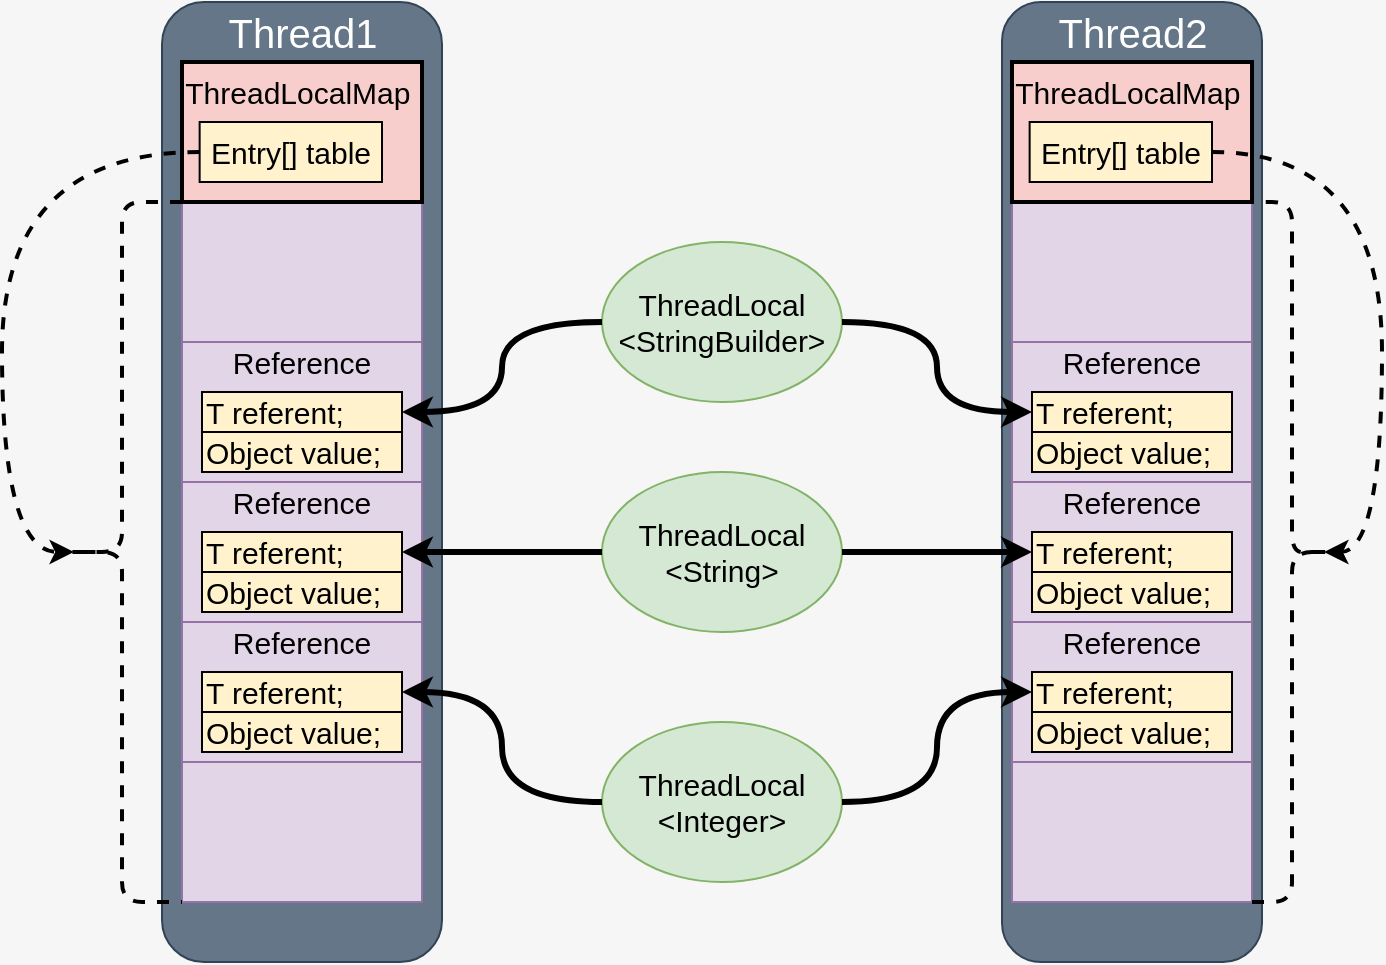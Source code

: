 <mxfile version="13.6.2" type="device"><diagram id="R9uPZJhgR8mkAJrqPGcx" name="第 1 页"><mxGraphModel dx="853" dy="493" grid="1" gridSize="10" guides="1" tooltips="1" connect="1" arrows="1" fold="1" page="1" pageScale="1" pageWidth="827" pageHeight="1169" background="#F6F6F6" math="0" shadow="0"><root><mxCell id="0"/><mxCell id="1" parent="0"/><mxCell id="V6ldyHe6sbjk9j_nBEGd-13" value="" style="rounded=1;whiteSpace=wrap;html=1;fillColor=#647687;strokeColor=#314354;fontColor=#ffffff;" parent="1" vertex="1"><mxGeometry x="120" y="120" width="140" height="480" as="geometry"/></mxCell><mxCell id="V6ldyHe6sbjk9j_nBEGd-3" value="" style="rounded=1;whiteSpace=wrap;html=1;fillColor=#647687;strokeColor=#314354;fontColor=#ffffff;" parent="1" vertex="1"><mxGeometry x="540" y="120" width="130" height="480" as="geometry"/></mxCell><mxCell id="V6ldyHe6sbjk9j_nBEGd-2" value="Thread2" style="text;html=1;strokeColor=none;fillColor=none;align=center;verticalAlign=middle;whiteSpace=wrap;rounded=0;fontSize=20;fontColor=#FFFFFF;" parent="1" vertex="1"><mxGeometry x="562.5" y="120" width="85" height="30" as="geometry"/></mxCell><mxCell id="V6ldyHe6sbjk9j_nBEGd-7" value="ThreadLocal&lt;br style=&quot;font-size: 15px;&quot;&gt;&amp;lt;StringBuilder&amp;gt;" style="ellipse;whiteSpace=wrap;html=1;fontSize=15;fillColor=#d5e8d4;strokeColor=#82b366;" parent="1" vertex="1"><mxGeometry x="340" y="240" width="120" height="80" as="geometry"/></mxCell><mxCell id="V6ldyHe6sbjk9j_nBEGd-8" value="ThreadLocal&lt;br style=&quot;font-size: 15px;&quot;&gt;&amp;lt;String&amp;gt;" style="ellipse;whiteSpace=wrap;html=1;fontSize=15;fillColor=#d5e8d4;strokeColor=#82b366;" parent="1" vertex="1"><mxGeometry x="340" y="355" width="120" height="80" as="geometry"/></mxCell><mxCell id="V6ldyHe6sbjk9j_nBEGd-9" value="ThreadLocal&lt;br style=&quot;font-size: 15px;&quot;&gt;&amp;lt;Integer&amp;gt;" style="ellipse;whiteSpace=wrap;html=1;fontSize=15;fillColor=#d5e8d4;strokeColor=#82b366;" parent="1" vertex="1"><mxGeometry x="340" y="480" width="120" height="80" as="geometry"/></mxCell><mxCell id="V6ldyHe6sbjk9j_nBEGd-14" value="Thread1" style="text;html=1;strokeColor=none;fillColor=none;align=center;verticalAlign=middle;whiteSpace=wrap;rounded=0;fontSize=20;fontColor=#FFFFFF;" parent="1" vertex="1"><mxGeometry x="147.5" y="120" width="85" height="30" as="geometry"/></mxCell><mxCell id="_PXVZKfp-So3dgWF3l0y-20" value="" style="group" vertex="1" connectable="0" parent="1"><mxGeometry x="130" y="220" width="120" height="350" as="geometry"/></mxCell><mxCell id="_PXVZKfp-So3dgWF3l0y-4" value="" style="rounded=0;whiteSpace=wrap;html=1;fillColor=#e1d5e7;strokeColor=#9673a6;" vertex="1" parent="_PXVZKfp-So3dgWF3l0y-20"><mxGeometry y="70" width="120" height="70" as="geometry"/></mxCell><mxCell id="_PXVZKfp-So3dgWF3l0y-5" value="Reference" style="text;html=1;strokeColor=none;fillColor=none;align=center;verticalAlign=middle;whiteSpace=wrap;rounded=0;fontSize=15;" vertex="1" parent="_PXVZKfp-So3dgWF3l0y-20"><mxGeometry x="20" y="70" width="80" height="20" as="geometry"/></mxCell><mxCell id="_PXVZKfp-So3dgWF3l0y-6" value="Object value;" style="text;html=1;align=left;verticalAlign=middle;whiteSpace=wrap;rounded=0;fontSize=15;fillColor=#FFF2CC;strokeColor=#000000;" vertex="1" parent="_PXVZKfp-So3dgWF3l0y-20"><mxGeometry x="10" y="115" width="100" height="20" as="geometry"/></mxCell><mxCell id="_PXVZKfp-So3dgWF3l0y-7" value="T referent;" style="text;html=1;align=left;verticalAlign=middle;whiteSpace=wrap;rounded=0;fontSize=15;fillColor=#FFF2CC;glass=0;strokeColor=#000000;" vertex="1" parent="_PXVZKfp-So3dgWF3l0y-20"><mxGeometry x="10" y="95" width="100" height="20" as="geometry"/></mxCell><mxCell id="_PXVZKfp-So3dgWF3l0y-10" value="" style="rounded=0;whiteSpace=wrap;html=1;fillColor=#e1d5e7;strokeColor=#9673a6;" vertex="1" parent="_PXVZKfp-So3dgWF3l0y-20"><mxGeometry width="120" height="70" as="geometry"/></mxCell><mxCell id="_PXVZKfp-So3dgWF3l0y-11" value="" style="rounded=0;whiteSpace=wrap;html=1;fillColor=#e1d5e7;strokeColor=#9673a6;" vertex="1" parent="_PXVZKfp-So3dgWF3l0y-20"><mxGeometry y="140" width="120" height="70" as="geometry"/></mxCell><mxCell id="_PXVZKfp-So3dgWF3l0y-12" value="" style="rounded=0;whiteSpace=wrap;html=1;fillColor=#e1d5e7;strokeColor=#9673a6;" vertex="1" parent="_PXVZKfp-So3dgWF3l0y-20"><mxGeometry y="210" width="120" height="70" as="geometry"/></mxCell><mxCell id="_PXVZKfp-So3dgWF3l0y-13" value="Reference" style="text;html=1;strokeColor=none;fillColor=none;align=center;verticalAlign=middle;whiteSpace=wrap;rounded=0;fontSize=15;" vertex="1" parent="_PXVZKfp-So3dgWF3l0y-20"><mxGeometry x="20" y="140" width="80" height="20" as="geometry"/></mxCell><mxCell id="_PXVZKfp-So3dgWF3l0y-14" value="Object value;" style="text;html=1;align=left;verticalAlign=middle;whiteSpace=wrap;rounded=0;fontSize=15;fillColor=#FFF2CC;strokeColor=#000000;" vertex="1" parent="_PXVZKfp-So3dgWF3l0y-20"><mxGeometry x="10" y="185" width="100" height="20" as="geometry"/></mxCell><mxCell id="_PXVZKfp-So3dgWF3l0y-15" value="T referent;" style="text;html=1;align=left;verticalAlign=middle;whiteSpace=wrap;rounded=0;fontSize=15;fillColor=#FFF2CC;glass=0;strokeColor=#000000;" vertex="1" parent="_PXVZKfp-So3dgWF3l0y-20"><mxGeometry x="10" y="165" width="100" height="20" as="geometry"/></mxCell><mxCell id="_PXVZKfp-So3dgWF3l0y-16" value="Reference" style="text;html=1;strokeColor=none;fillColor=none;align=center;verticalAlign=middle;whiteSpace=wrap;rounded=0;fontSize=15;" vertex="1" parent="_PXVZKfp-So3dgWF3l0y-20"><mxGeometry x="20" y="210" width="80" height="20" as="geometry"/></mxCell><mxCell id="_PXVZKfp-So3dgWF3l0y-17" value="Object value;" style="text;html=1;align=left;verticalAlign=middle;whiteSpace=wrap;rounded=0;fontSize=15;fillColor=#FFF2CC;strokeColor=#000000;" vertex="1" parent="_PXVZKfp-So3dgWF3l0y-20"><mxGeometry x="10" y="255" width="100" height="20" as="geometry"/></mxCell><mxCell id="_PXVZKfp-So3dgWF3l0y-18" value="T referent;" style="text;html=1;align=left;verticalAlign=middle;whiteSpace=wrap;rounded=0;fontSize=15;fillColor=#FFF2CC;glass=0;strokeColor=#000000;" vertex="1" parent="_PXVZKfp-So3dgWF3l0y-20"><mxGeometry x="10" y="235" width="100" height="20" as="geometry"/></mxCell><mxCell id="_PXVZKfp-So3dgWF3l0y-19" value="" style="rounded=0;whiteSpace=wrap;html=1;fillColor=#e1d5e7;strokeColor=#9673a6;" vertex="1" parent="_PXVZKfp-So3dgWF3l0y-20"><mxGeometry y="280" width="120" height="70" as="geometry"/></mxCell><mxCell id="V6ldyHe6sbjk9j_nBEGd-19" style="edgeStyle=orthogonalEdgeStyle;curved=1;rounded=0;orthogonalLoop=1;jettySize=auto;html=1;exitX=0;exitY=0.5;exitDx=0;exitDy=0;entryX=1;entryY=0.5;entryDx=0;entryDy=0;endArrow=classic;endFill=1;strokeWidth=3;fontSize=15;fontColor=#000000;" parent="1" source="V6ldyHe6sbjk9j_nBEGd-7" target="_PXVZKfp-So3dgWF3l0y-7" edge="1"><mxGeometry relative="1" as="geometry"><mxPoint x="242.5" y="280" as="targetPoint"/></mxGeometry></mxCell><mxCell id="V6ldyHe6sbjk9j_nBEGd-20" style="edgeStyle=orthogonalEdgeStyle;curved=1;rounded=0;orthogonalLoop=1;jettySize=auto;html=1;exitX=0;exitY=0.5;exitDx=0;exitDy=0;entryX=1;entryY=0.5;entryDx=0;entryDy=0;endArrow=classic;endFill=1;strokeWidth=3;fontSize=15;fontColor=#000000;" parent="1" source="V6ldyHe6sbjk9j_nBEGd-8" target="_PXVZKfp-So3dgWF3l0y-15" edge="1"><mxGeometry relative="1" as="geometry"><mxPoint x="242.5" y="400" as="targetPoint"/></mxGeometry></mxCell><mxCell id="V6ldyHe6sbjk9j_nBEGd-23" style="edgeStyle=orthogonalEdgeStyle;curved=1;rounded=0;orthogonalLoop=1;jettySize=auto;html=1;exitX=0;exitY=0.5;exitDx=0;exitDy=0;entryX=1;entryY=0.5;entryDx=0;entryDy=0;endArrow=classic;endFill=1;strokeWidth=3;fontSize=15;fontColor=#000000;" parent="1" source="V6ldyHe6sbjk9j_nBEGd-9" target="_PXVZKfp-So3dgWF3l0y-18" edge="1"><mxGeometry relative="1" as="geometry"><mxPoint x="242.5" y="520" as="targetPoint"/></mxGeometry></mxCell><mxCell id="_PXVZKfp-So3dgWF3l0y-21" value="" style="group" vertex="1" connectable="0" parent="1"><mxGeometry x="545" y="220" width="120" height="350" as="geometry"/></mxCell><mxCell id="_PXVZKfp-So3dgWF3l0y-22" value="" style="rounded=0;whiteSpace=wrap;html=1;fillColor=#e1d5e7;strokeColor=#9673a6;" vertex="1" parent="_PXVZKfp-So3dgWF3l0y-21"><mxGeometry y="70" width="120" height="70" as="geometry"/></mxCell><mxCell id="_PXVZKfp-So3dgWF3l0y-23" value="Reference" style="text;html=1;strokeColor=none;fillColor=none;align=center;verticalAlign=middle;whiteSpace=wrap;rounded=0;fontSize=15;" vertex="1" parent="_PXVZKfp-So3dgWF3l0y-21"><mxGeometry x="20" y="70" width="80" height="20" as="geometry"/></mxCell><mxCell id="_PXVZKfp-So3dgWF3l0y-24" value="Object value;" style="text;html=1;align=left;verticalAlign=middle;whiteSpace=wrap;rounded=0;fontSize=15;fillColor=#FFF2CC;strokeColor=#000000;" vertex="1" parent="_PXVZKfp-So3dgWF3l0y-21"><mxGeometry x="10" y="115" width="100" height="20" as="geometry"/></mxCell><mxCell id="_PXVZKfp-So3dgWF3l0y-25" value="T referent;" style="text;html=1;align=left;verticalAlign=middle;whiteSpace=wrap;rounded=0;fontSize=15;fillColor=#FFF2CC;glass=0;strokeColor=#000000;" vertex="1" parent="_PXVZKfp-So3dgWF3l0y-21"><mxGeometry x="10" y="95" width="100" height="20" as="geometry"/></mxCell><mxCell id="_PXVZKfp-So3dgWF3l0y-26" value="" style="rounded=0;whiteSpace=wrap;html=1;fillColor=#e1d5e7;strokeColor=#9673a6;" vertex="1" parent="_PXVZKfp-So3dgWF3l0y-21"><mxGeometry width="120" height="70" as="geometry"/></mxCell><mxCell id="_PXVZKfp-So3dgWF3l0y-27" value="" style="rounded=0;whiteSpace=wrap;html=1;fillColor=#e1d5e7;strokeColor=#9673a6;" vertex="1" parent="_PXVZKfp-So3dgWF3l0y-21"><mxGeometry y="140" width="120" height="70" as="geometry"/></mxCell><mxCell id="_PXVZKfp-So3dgWF3l0y-28" value="" style="rounded=0;whiteSpace=wrap;html=1;fillColor=#e1d5e7;strokeColor=#9673a6;" vertex="1" parent="_PXVZKfp-So3dgWF3l0y-21"><mxGeometry y="210" width="120" height="70" as="geometry"/></mxCell><mxCell id="_PXVZKfp-So3dgWF3l0y-29" value="Reference" style="text;html=1;strokeColor=none;fillColor=none;align=center;verticalAlign=middle;whiteSpace=wrap;rounded=0;fontSize=15;" vertex="1" parent="_PXVZKfp-So3dgWF3l0y-21"><mxGeometry x="20" y="140" width="80" height="20" as="geometry"/></mxCell><mxCell id="_PXVZKfp-So3dgWF3l0y-30" value="Object value;" style="text;html=1;align=left;verticalAlign=middle;whiteSpace=wrap;rounded=0;fontSize=15;fillColor=#FFF2CC;strokeColor=#000000;" vertex="1" parent="_PXVZKfp-So3dgWF3l0y-21"><mxGeometry x="10" y="185" width="100" height="20" as="geometry"/></mxCell><mxCell id="_PXVZKfp-So3dgWF3l0y-31" value="T referent;" style="text;html=1;align=left;verticalAlign=middle;whiteSpace=wrap;rounded=0;fontSize=15;fillColor=#FFF2CC;glass=0;strokeColor=#000000;" vertex="1" parent="_PXVZKfp-So3dgWF3l0y-21"><mxGeometry x="10" y="165" width="100" height="20" as="geometry"/></mxCell><mxCell id="_PXVZKfp-So3dgWF3l0y-32" value="Reference" style="text;html=1;strokeColor=none;fillColor=none;align=center;verticalAlign=middle;whiteSpace=wrap;rounded=0;fontSize=15;" vertex="1" parent="_PXVZKfp-So3dgWF3l0y-21"><mxGeometry x="20" y="210" width="80" height="20" as="geometry"/></mxCell><mxCell id="_PXVZKfp-So3dgWF3l0y-33" value="Object value;" style="text;html=1;align=left;verticalAlign=middle;whiteSpace=wrap;rounded=0;fontSize=15;fillColor=#FFF2CC;strokeColor=#000000;" vertex="1" parent="_PXVZKfp-So3dgWF3l0y-21"><mxGeometry x="10" y="255" width="100" height="20" as="geometry"/></mxCell><mxCell id="_PXVZKfp-So3dgWF3l0y-34" value="T referent;" style="text;html=1;align=left;verticalAlign=middle;whiteSpace=wrap;rounded=0;fontSize=15;fillColor=#FFF2CC;glass=0;strokeColor=#000000;" vertex="1" parent="_PXVZKfp-So3dgWF3l0y-21"><mxGeometry x="10" y="235" width="100" height="20" as="geometry"/></mxCell><mxCell id="_PXVZKfp-So3dgWF3l0y-35" value="" style="rounded=0;whiteSpace=wrap;html=1;fillColor=#e1d5e7;strokeColor=#9673a6;" vertex="1" parent="_PXVZKfp-So3dgWF3l0y-21"><mxGeometry y="280" width="120" height="70" as="geometry"/></mxCell><mxCell id="V6ldyHe6sbjk9j_nBEGd-22" style="edgeStyle=orthogonalEdgeStyle;curved=1;rounded=0;orthogonalLoop=1;jettySize=auto;html=1;exitX=1;exitY=0.5;exitDx=0;exitDy=0;entryX=0;entryY=0.5;entryDx=0;entryDy=0;endArrow=classic;endFill=1;strokeWidth=3;fontSize=15;fontColor=#000000;" parent="1" source="V6ldyHe6sbjk9j_nBEGd-9" target="_PXVZKfp-So3dgWF3l0y-34" edge="1"><mxGeometry relative="1" as="geometry"><mxPoint x="557.5" y="520" as="targetPoint"/></mxGeometry></mxCell><mxCell id="V6ldyHe6sbjk9j_nBEGd-21" style="edgeStyle=orthogonalEdgeStyle;curved=1;rounded=0;orthogonalLoop=1;jettySize=auto;html=1;exitX=1;exitY=0.5;exitDx=0;exitDy=0;entryX=0;entryY=0.5;entryDx=0;entryDy=0;endArrow=classic;endFill=1;strokeWidth=3;fontSize=15;fontColor=#000000;" parent="1" source="V6ldyHe6sbjk9j_nBEGd-8" target="_PXVZKfp-So3dgWF3l0y-31" edge="1"><mxGeometry relative="1" as="geometry"><mxPoint x="557.5" y="400" as="targetPoint"/></mxGeometry></mxCell><mxCell id="V6ldyHe6sbjk9j_nBEGd-18" style="edgeStyle=orthogonalEdgeStyle;curved=1;rounded=0;orthogonalLoop=1;jettySize=auto;html=1;exitX=1;exitY=0.5;exitDx=0;exitDy=0;endArrow=classic;endFill=1;strokeWidth=3;fontSize=15;fontColor=#000000;entryX=0;entryY=0.5;entryDx=0;entryDy=0;" parent="1" source="V6ldyHe6sbjk9j_nBEGd-7" target="_PXVZKfp-So3dgWF3l0y-25" edge="1"><mxGeometry relative="1" as="geometry"><mxPoint x="557.5" y="280" as="targetPoint"/></mxGeometry></mxCell><mxCell id="_PXVZKfp-So3dgWF3l0y-36" value="" style="shape=curlyBracket;whiteSpace=wrap;html=1;rounded=1;glass=0;strokeColor=#000000;fillColor=#FFF2CC;fontSize=15;align=left;strokeWidth=2;dashed=1;rotation=-180;" vertex="1" parent="1"><mxGeometry x="665" y="220" width="40" height="350" as="geometry"/></mxCell><mxCell id="_PXVZKfp-So3dgWF3l0y-40" value="" style="shape=curlyBracket;whiteSpace=wrap;html=1;rounded=1;glass=0;strokeColor=#000000;fillColor=#FFF2CC;fontSize=15;align=left;strokeWidth=2;dashed=1;" vertex="1" parent="1"><mxGeometry x="70" y="220" width="60" height="350" as="geometry"/></mxCell><mxCell id="_PXVZKfp-So3dgWF3l0y-44" value="" style="group" vertex="1" connectable="0" parent="1"><mxGeometry x="130" y="150" width="120" height="70" as="geometry"/></mxCell><mxCell id="_PXVZKfp-So3dgWF3l0y-42" value="" style="rounded=0;whiteSpace=wrap;html=1;glass=0;strokeWidth=2;fillColor=#f8cecc;fontSize=15;align=left;" vertex="1" parent="_PXVZKfp-So3dgWF3l0y-44"><mxGeometry width="120" height="70" as="geometry"/></mxCell><mxCell id="_PXVZKfp-So3dgWF3l0y-37" value="Entry[] table" style="text;html=1;fillColor=#fff2cc;align=center;verticalAlign=middle;whiteSpace=wrap;rounded=0;glass=0;fontSize=15;strokeColor=#000000;" vertex="1" parent="_PXVZKfp-So3dgWF3l0y-44"><mxGeometry x="8.82" y="30" width="91.18" height="30" as="geometry"/></mxCell><mxCell id="_PXVZKfp-So3dgWF3l0y-43" value="ThreadLocalMap&amp;nbsp;" style="text;html=1;strokeColor=none;fillColor=none;align=center;verticalAlign=middle;whiteSpace=wrap;rounded=0;glass=0;dashed=1;fontSize=15;" vertex="1" parent="_PXVZKfp-So3dgWF3l0y-44"><mxGeometry x="8.824" y="5" width="102.353" height="20" as="geometry"/></mxCell><mxCell id="_PXVZKfp-So3dgWF3l0y-51" value="" style="group" vertex="1" connectable="0" parent="1"><mxGeometry x="545" y="150" width="120" height="70" as="geometry"/></mxCell><mxCell id="_PXVZKfp-So3dgWF3l0y-52" value="" style="rounded=0;whiteSpace=wrap;html=1;glass=0;strokeWidth=2;fillColor=#f8cecc;fontSize=15;align=left;" vertex="1" parent="_PXVZKfp-So3dgWF3l0y-51"><mxGeometry width="120" height="70" as="geometry"/></mxCell><mxCell id="_PXVZKfp-So3dgWF3l0y-53" value="Entry[] table" style="text;html=1;fillColor=#fff2cc;align=center;verticalAlign=middle;whiteSpace=wrap;rounded=0;glass=0;fontSize=15;strokeColor=#000000;" vertex="1" parent="_PXVZKfp-So3dgWF3l0y-51"><mxGeometry x="8.82" y="30" width="91.18" height="30" as="geometry"/></mxCell><mxCell id="_PXVZKfp-So3dgWF3l0y-54" value="ThreadLocalMap&amp;nbsp;" style="text;html=1;strokeColor=none;fillColor=none;align=center;verticalAlign=middle;whiteSpace=wrap;rounded=0;glass=0;dashed=1;fontSize=15;" vertex="1" parent="_PXVZKfp-So3dgWF3l0y-51"><mxGeometry x="8.824" y="5" width="102.353" height="20" as="geometry"/></mxCell><mxCell id="_PXVZKfp-So3dgWF3l0y-56" style="edgeStyle=orthogonalEdgeStyle;curved=1;rounded=0;orthogonalLoop=1;jettySize=auto;html=1;exitX=1;exitY=0.5;exitDx=0;exitDy=0;entryX=0.1;entryY=0.5;entryDx=0;entryDy=0;entryPerimeter=0;dashed=1;strokeWidth=2;fontSize=15;" edge="1" parent="1" source="_PXVZKfp-So3dgWF3l0y-53" target="_PXVZKfp-So3dgWF3l0y-36"><mxGeometry relative="1" as="geometry"><Array as="points"><mxPoint x="730" y="195"/><mxPoint x="730" y="395"/></Array></mxGeometry></mxCell><mxCell id="_PXVZKfp-So3dgWF3l0y-57" style="edgeStyle=orthogonalEdgeStyle;curved=1;rounded=0;orthogonalLoop=1;jettySize=auto;html=1;exitX=0;exitY=0.5;exitDx=0;exitDy=0;entryX=0.1;entryY=0.5;entryDx=0;entryDy=0;entryPerimeter=0;dashed=1;strokeWidth=2;fontSize=15;" edge="1" parent="1" source="_PXVZKfp-So3dgWF3l0y-37" target="_PXVZKfp-So3dgWF3l0y-40"><mxGeometry relative="1" as="geometry"><Array as="points"><mxPoint x="40" y="195"/><mxPoint x="40" y="395"/></Array></mxGeometry></mxCell></root></mxGraphModel></diagram></mxfile>